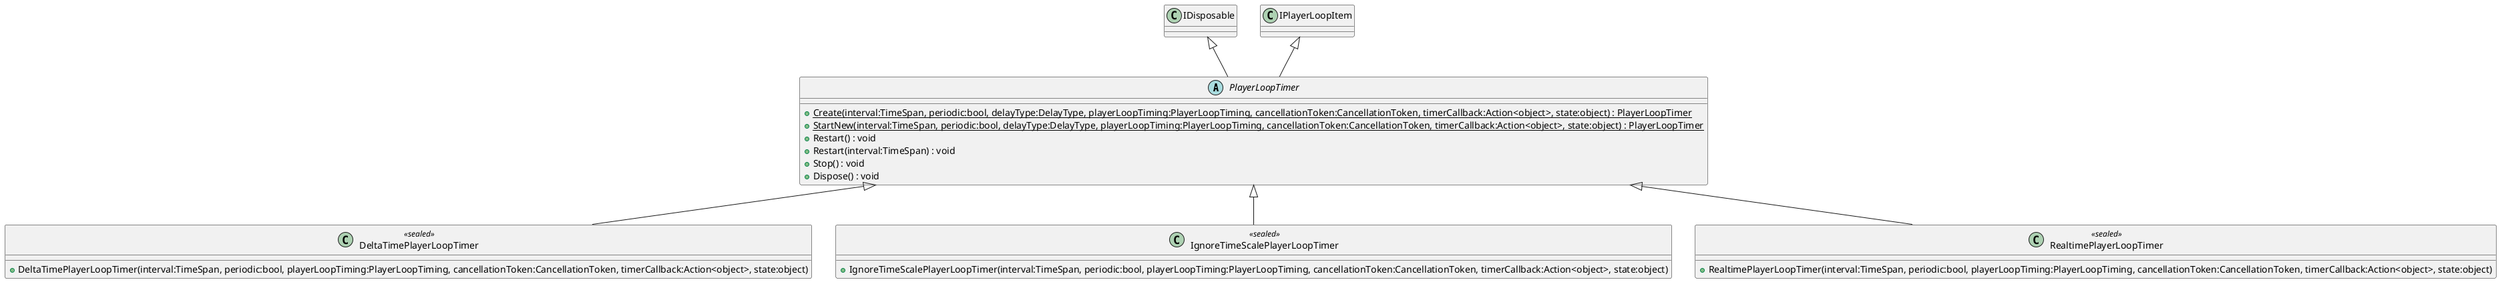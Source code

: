 @startuml
abstract class PlayerLoopTimer {
    + {static} Create(interval:TimeSpan, periodic:bool, delayType:DelayType, playerLoopTiming:PlayerLoopTiming, cancellationToken:CancellationToken, timerCallback:Action<object>, state:object) : PlayerLoopTimer
    + {static} StartNew(interval:TimeSpan, periodic:bool, delayType:DelayType, playerLoopTiming:PlayerLoopTiming, cancellationToken:CancellationToken, timerCallback:Action<object>, state:object) : PlayerLoopTimer
    + Restart() : void
    + Restart(interval:TimeSpan) : void
    + Stop() : void
    + Dispose() : void
}
class DeltaTimePlayerLoopTimer <<sealed>> {
    + DeltaTimePlayerLoopTimer(interval:TimeSpan, periodic:bool, playerLoopTiming:PlayerLoopTiming, cancellationToken:CancellationToken, timerCallback:Action<object>, state:object)
}
class IgnoreTimeScalePlayerLoopTimer <<sealed>> {
    + IgnoreTimeScalePlayerLoopTimer(interval:TimeSpan, periodic:bool, playerLoopTiming:PlayerLoopTiming, cancellationToken:CancellationToken, timerCallback:Action<object>, state:object)
}
class RealtimePlayerLoopTimer <<sealed>> {
    + RealtimePlayerLoopTimer(interval:TimeSpan, periodic:bool, playerLoopTiming:PlayerLoopTiming, cancellationToken:CancellationToken, timerCallback:Action<object>, state:object)
}
IDisposable <|-- PlayerLoopTimer
IPlayerLoopItem <|-- PlayerLoopTimer
PlayerLoopTimer <|-- DeltaTimePlayerLoopTimer
PlayerLoopTimer <|-- IgnoreTimeScalePlayerLoopTimer
PlayerLoopTimer <|-- RealtimePlayerLoopTimer
@enduml
